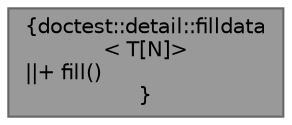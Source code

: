 digraph "doctest::detail::filldata&lt; T[N]&gt;"
{
 // LATEX_PDF_SIZE
  bgcolor="transparent";
  edge [fontname=Helvetica,fontsize=10,labelfontname=Helvetica,labelfontsize=10];
  node [fontname=Helvetica,fontsize=10,shape=box,height=0.2,width=0.4];
  Node1 [label="{doctest::detail::filldata\l\< T[N]\>\n||+ fill()\l}",height=0.2,width=0.4,color="gray40", fillcolor="grey60", style="filled", fontcolor="black",tooltip=" "];
}
